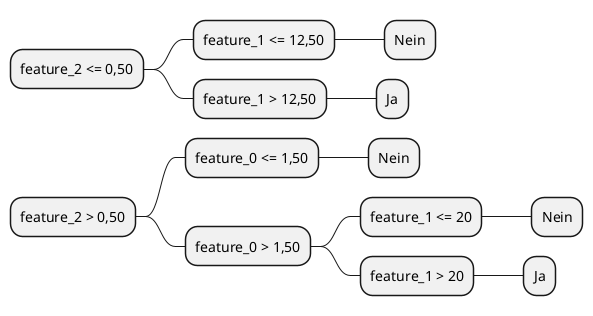 @startmindmap
+ feature_2 <= 0,50
++ feature_1 <= 12,50
+++ Nein
++ feature_1 > 12,50
+++ Ja
+ feature_2 > 0,50
++ feature_0 <= 1,50
+++ Nein
++ feature_0 > 1,50
+++ feature_1 <= 20
++++ Nein
+++ feature_1 > 20
++++ Ja
@endmindmap


